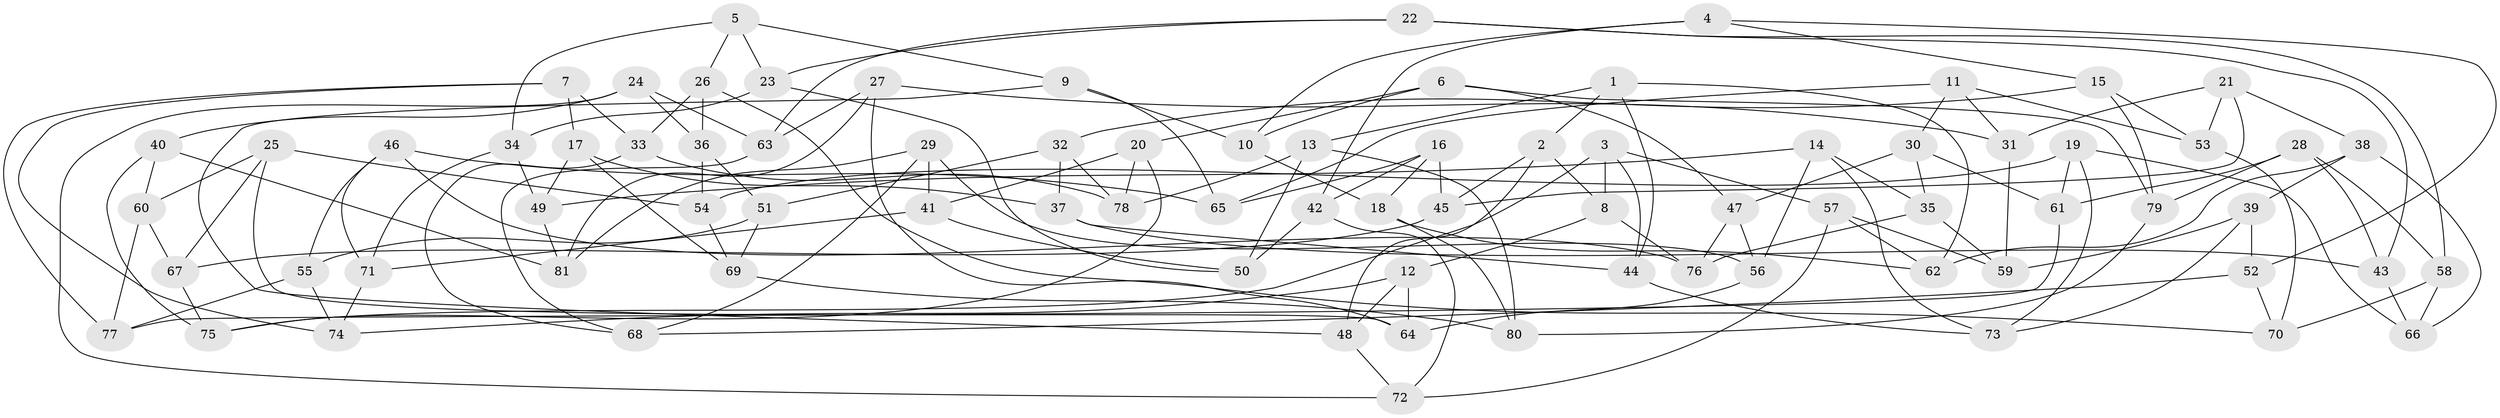 // Generated by graph-tools (version 1.1) at 2025/11/02/27/25 16:11:46]
// undirected, 81 vertices, 162 edges
graph export_dot {
graph [start="1"]
  node [color=gray90,style=filled];
  1;
  2;
  3;
  4;
  5;
  6;
  7;
  8;
  9;
  10;
  11;
  12;
  13;
  14;
  15;
  16;
  17;
  18;
  19;
  20;
  21;
  22;
  23;
  24;
  25;
  26;
  27;
  28;
  29;
  30;
  31;
  32;
  33;
  34;
  35;
  36;
  37;
  38;
  39;
  40;
  41;
  42;
  43;
  44;
  45;
  46;
  47;
  48;
  49;
  50;
  51;
  52;
  53;
  54;
  55;
  56;
  57;
  58;
  59;
  60;
  61;
  62;
  63;
  64;
  65;
  66;
  67;
  68;
  69;
  70;
  71;
  72;
  73;
  74;
  75;
  76;
  77;
  78;
  79;
  80;
  81;
  1 -- 44;
  1 -- 13;
  1 -- 62;
  1 -- 2;
  2 -- 8;
  2 -- 48;
  2 -- 45;
  3 -- 75;
  3 -- 8;
  3 -- 57;
  3 -- 44;
  4 -- 10;
  4 -- 42;
  4 -- 52;
  4 -- 15;
  5 -- 34;
  5 -- 26;
  5 -- 9;
  5 -- 23;
  6 -- 47;
  6 -- 79;
  6 -- 10;
  6 -- 20;
  7 -- 77;
  7 -- 33;
  7 -- 74;
  7 -- 17;
  8 -- 12;
  8 -- 76;
  9 -- 65;
  9 -- 10;
  9 -- 48;
  10 -- 18;
  11 -- 31;
  11 -- 30;
  11 -- 65;
  11 -- 53;
  12 -- 64;
  12 -- 48;
  12 -- 74;
  13 -- 80;
  13 -- 78;
  13 -- 50;
  14 -- 35;
  14 -- 49;
  14 -- 73;
  14 -- 56;
  15 -- 79;
  15 -- 53;
  15 -- 32;
  16 -- 65;
  16 -- 45;
  16 -- 42;
  16 -- 18;
  17 -- 49;
  17 -- 37;
  17 -- 69;
  18 -- 62;
  18 -- 80;
  19 -- 61;
  19 -- 73;
  19 -- 66;
  19 -- 54;
  20 -- 41;
  20 -- 75;
  20 -- 78;
  21 -- 45;
  21 -- 53;
  21 -- 38;
  21 -- 31;
  22 -- 23;
  22 -- 43;
  22 -- 58;
  22 -- 63;
  23 -- 34;
  23 -- 50;
  24 -- 72;
  24 -- 36;
  24 -- 63;
  24 -- 40;
  25 -- 60;
  25 -- 54;
  25 -- 67;
  25 -- 64;
  26 -- 33;
  26 -- 70;
  26 -- 36;
  27 -- 81;
  27 -- 31;
  27 -- 63;
  27 -- 64;
  28 -- 58;
  28 -- 43;
  28 -- 61;
  28 -- 79;
  29 -- 56;
  29 -- 41;
  29 -- 81;
  29 -- 68;
  30 -- 47;
  30 -- 61;
  30 -- 35;
  31 -- 59;
  32 -- 78;
  32 -- 37;
  32 -- 51;
  33 -- 78;
  33 -- 68;
  34 -- 49;
  34 -- 71;
  35 -- 59;
  35 -- 76;
  36 -- 54;
  36 -- 51;
  37 -- 43;
  37 -- 44;
  38 -- 66;
  38 -- 39;
  38 -- 62;
  39 -- 59;
  39 -- 73;
  39 -- 52;
  40 -- 81;
  40 -- 75;
  40 -- 60;
  41 -- 50;
  41 -- 71;
  42 -- 50;
  42 -- 72;
  43 -- 66;
  44 -- 73;
  45 -- 67;
  46 -- 65;
  46 -- 55;
  46 -- 71;
  46 -- 76;
  47 -- 56;
  47 -- 76;
  48 -- 72;
  49 -- 81;
  51 -- 55;
  51 -- 69;
  52 -- 68;
  52 -- 70;
  53 -- 70;
  54 -- 69;
  55 -- 77;
  55 -- 74;
  56 -- 64;
  57 -- 62;
  57 -- 59;
  57 -- 72;
  58 -- 70;
  58 -- 66;
  60 -- 77;
  60 -- 67;
  61 -- 77;
  63 -- 68;
  67 -- 75;
  69 -- 80;
  71 -- 74;
  79 -- 80;
}
